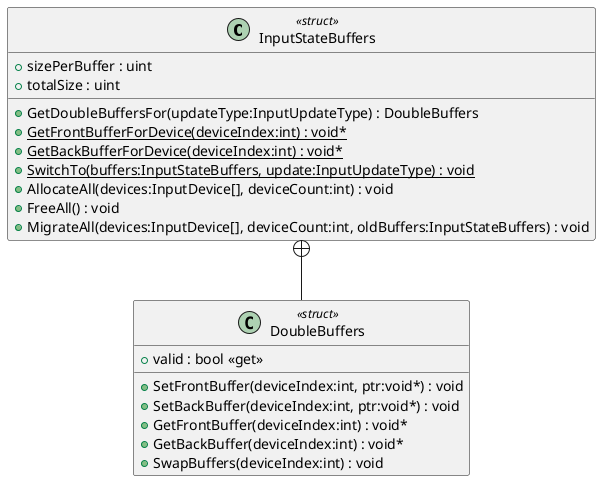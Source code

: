 @startuml
class InputStateBuffers <<struct>> {
    + sizePerBuffer : uint
    + totalSize : uint
    + GetDoubleBuffersFor(updateType:InputUpdateType) : DoubleBuffers
    + {static} GetFrontBufferForDevice(deviceIndex:int) : void*
    + {static} GetBackBufferForDevice(deviceIndex:int) : void*
    + {static} SwitchTo(buffers:InputStateBuffers, update:InputUpdateType) : void
    + AllocateAll(devices:InputDevice[], deviceCount:int) : void
    + FreeAll() : void
    + MigrateAll(devices:InputDevice[], deviceCount:int, oldBuffers:InputStateBuffers) : void
}
class DoubleBuffers <<struct>> {
    + valid : bool <<get>>
    + SetFrontBuffer(deviceIndex:int, ptr:void*) : void
    + SetBackBuffer(deviceIndex:int, ptr:void*) : void
    + GetFrontBuffer(deviceIndex:int) : void*
    + GetBackBuffer(deviceIndex:int) : void*
    + SwapBuffers(deviceIndex:int) : void
}
InputStateBuffers +-- DoubleBuffers
@enduml
